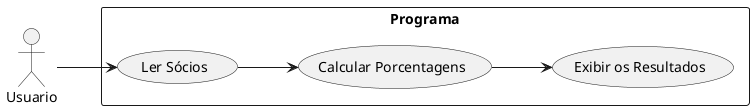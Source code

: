 @startuml diagrama_casoDeUso
left to right direction
skinparam packageStyle rectangle

actor Usuario

rectangle Programa {
  usecase "Ler Sócios"
  usecase "Calcular Porcentagens"
  usecase "Exibir os Resultados"
}

Usuario --> (Ler Sócios)
(Ler Sócios) --> (Calcular Porcentagens)
(Calcular Porcentagens) --> (Exibir os Resultados)
@enduml